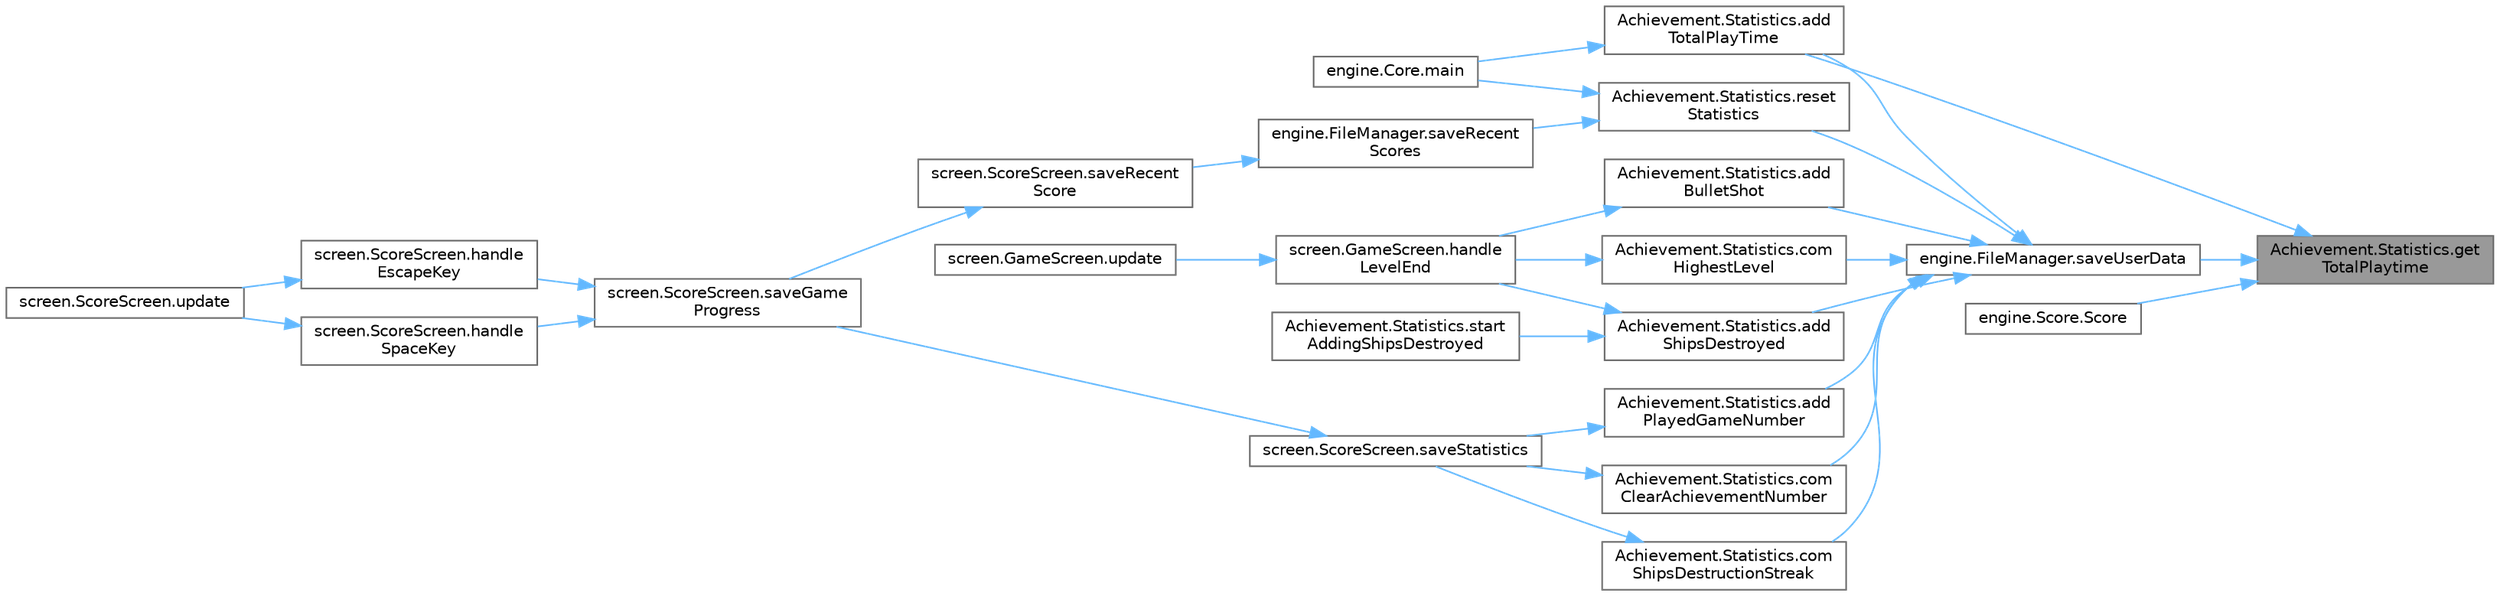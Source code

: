 digraph "Achievement.Statistics.getTotalPlaytime"
{
 // LATEX_PDF_SIZE
  bgcolor="transparent";
  edge [fontname=Helvetica,fontsize=10,labelfontname=Helvetica,labelfontsize=10];
  node [fontname=Helvetica,fontsize=10,shape=box,height=0.2,width=0.4];
  rankdir="RL";
  Node1 [id="Node000001",label="Achievement.Statistics.get\lTotalPlaytime",height=0.2,width=0.4,color="gray40", fillcolor="grey60", style="filled", fontcolor="black",tooltip=" "];
  Node1 -> Node2 [id="edge1_Node000001_Node000002",dir="back",color="steelblue1",style="solid",tooltip=" "];
  Node2 [id="Node000002",label="Achievement.Statistics.add\lTotalPlayTime",height=0.2,width=0.4,color="grey40", fillcolor="white", style="filled",URL="$class_achievement_1_1_statistics.html#a99f38e4d8621a9937c77465ae9e5527e",tooltip="Add the current game's playtime to the previous total playtime."];
  Node2 -> Node3 [id="edge2_Node000002_Node000003",dir="back",color="steelblue1",style="solid",tooltip=" "];
  Node3 [id="Node000003",label="engine.Core.main",height=0.2,width=0.4,color="grey40", fillcolor="white", style="filled",URL="$classengine_1_1_core.html#a57772a5de30ed8af04183baad8f1281e",tooltip="Test implementation."];
  Node1 -> Node4 [id="edge3_Node000001_Node000004",dir="back",color="steelblue1",style="solid",tooltip=" "];
  Node4 [id="Node000004",label="engine.FileManager.saveUserData",height=0.2,width=0.4,color="grey40", fillcolor="white", style="filled",URL="$classengine_1_1_file_manager.html#a65b46b7536594e0021ee5c7067c09416",tooltip="save userData(Statistics) to disk"];
  Node4 -> Node5 [id="edge4_Node000004_Node000005",dir="back",color="steelblue1",style="solid",tooltip=" "];
  Node5 [id="Node000005",label="Achievement.Statistics.add\lBulletShot",height=0.2,width=0.4,color="grey40", fillcolor="white", style="filled",URL="$class_achievement_1_1_statistics.html#a138bee76b4274699681e478a4737269e",tooltip="Add the number of bullets fired so far to the previous record."];
  Node5 -> Node6 [id="edge5_Node000005_Node000006",dir="back",color="steelblue1",style="solid",tooltip=" "];
  Node6 [id="Node000006",label="screen.GameScreen.handle\lLevelEnd",height=0.2,width=0.4,color="grey40", fillcolor="white", style="filled",URL="$classscreen_1_1_game_screen.html#a41e19e7b8b70f17d04c7787b81d5116c",tooltip=" "];
  Node6 -> Node7 [id="edge6_Node000006_Node000007",dir="back",color="steelblue1",style="solid",tooltip=" "];
  Node7 [id="Node000007",label="screen.GameScreen.update",height=0.2,width=0.4,color="grey40", fillcolor="white", style="filled",URL="$classscreen_1_1_game_screen.html#aea54bbc0cb5c6990c159be77532b94e0",tooltip="Updates the elements on screen and checks for events."];
  Node4 -> Node8 [id="edge7_Node000004_Node000008",dir="back",color="steelblue1",style="solid",tooltip=" "];
  Node8 [id="Node000008",label="Achievement.Statistics.add\lPlayedGameNumber",height=0.2,width=0.4,color="grey40", fillcolor="white", style="filled",URL="$class_achievement_1_1_statistics.html#a70c9ca387c795d149852dff0e7c298f2",tooltip="Add the number of games played."];
  Node8 -> Node9 [id="edge8_Node000008_Node000009",dir="back",color="steelblue1",style="solid",tooltip=" "];
  Node9 [id="Node000009",label="screen.ScoreScreen.saveStatistics",height=0.2,width=0.4,color="grey40", fillcolor="white", style="filled",URL="$classscreen_1_1_score_screen.html#a87b225983adb40984b69ee15b4dd5f93",tooltip="Saves the Player's Statistics."];
  Node9 -> Node10 [id="edge9_Node000009_Node000010",dir="back",color="steelblue1",style="solid",tooltip=" "];
  Node10 [id="Node000010",label="screen.ScoreScreen.saveGame\lProgress",height=0.2,width=0.4,color="grey40", fillcolor="white", style="filled",URL="$classscreen_1_1_score_screen.html#a41ff54b61e6d1d32adc72c07e2c3b3b6",tooltip=" "];
  Node10 -> Node11 [id="edge10_Node000010_Node000011",dir="back",color="steelblue1",style="solid",tooltip=" "];
  Node11 [id="Node000011",label="screen.ScoreScreen.handle\lEscapeKey",height=0.2,width=0.4,color="grey40", fillcolor="white", style="filled",URL="$classscreen_1_1_score_screen.html#a057479f036d6fbc727ae22c60f924d09",tooltip=" "];
  Node11 -> Node12 [id="edge11_Node000011_Node000012",dir="back",color="steelblue1",style="solid",tooltip=" "];
  Node12 [id="Node000012",label="screen.ScoreScreen.update",height=0.2,width=0.4,color="grey40", fillcolor="white", style="filled",URL="$classscreen_1_1_score_screen.html#a38e621d92395da75408301bb9873dbdf",tooltip="Updates the elements on screen and checks for events."];
  Node10 -> Node13 [id="edge12_Node000010_Node000013",dir="back",color="steelblue1",style="solid",tooltip=" "];
  Node13 [id="Node000013",label="screen.ScoreScreen.handle\lSpaceKey",height=0.2,width=0.4,color="grey40", fillcolor="white", style="filled",URL="$classscreen_1_1_score_screen.html#acbdd3f9cc0796d86422536b798d5c953",tooltip=" "];
  Node13 -> Node12 [id="edge13_Node000013_Node000012",dir="back",color="steelblue1",style="solid",tooltip=" "];
  Node4 -> Node14 [id="edge14_Node000004_Node000014",dir="back",color="steelblue1",style="solid",tooltip=" "];
  Node14 [id="Node000014",label="Achievement.Statistics.add\lShipsDestroyed",height=0.2,width=0.4,color="grey40", fillcolor="white", style="filled",URL="$class_achievement_1_1_statistics.html#a59564a449d79bf40b07d6bca1feab4f9",tooltip="Add the number of ships destroyed so far to the previous record."];
  Node14 -> Node6 [id="edge15_Node000014_Node000006",dir="back",color="steelblue1",style="solid",tooltip=" "];
  Node14 -> Node15 [id="edge16_Node000014_Node000015",dir="back",color="steelblue1",style="solid",tooltip=" "];
  Node15 [id="Node000015",label="Achievement.Statistics.start\lAddingShipsDestroyed",height=0.2,width=0.4,color="grey40", fillcolor="white", style="filled",URL="$class_achievement_1_1_statistics.html#abf85693bc6a7f785a02fad922acc9bcc",tooltip=" "];
  Node4 -> Node2 [id="edge17_Node000004_Node000002",dir="back",color="steelblue1",style="solid",tooltip=" "];
  Node4 -> Node16 [id="edge18_Node000004_Node000016",dir="back",color="steelblue1",style="solid",tooltip=" "];
  Node16 [id="Node000016",label="Achievement.Statistics.com\lClearAchievementNumber",height=0.2,width=0.4,color="grey40", fillcolor="white", style="filled",URL="$class_achievement_1_1_statistics.html#a046884caedaf90d798dc5bd6c65f80b7",tooltip="Compare the number of achievements cleared up to now with the number of achievements cleared after th..."];
  Node16 -> Node9 [id="edge19_Node000016_Node000009",dir="back",color="steelblue1",style="solid",tooltip=" "];
  Node4 -> Node17 [id="edge20_Node000004_Node000017",dir="back",color="steelblue1",style="solid",tooltip=" "];
  Node17 [id="Node000017",label="Achievement.Statistics.com\lHighestLevel",height=0.2,width=0.4,color="grey40", fillcolor="white", style="filled",URL="$class_achievement_1_1_statistics.html#ae59e3371feeb5c1e14d4640419c6ee37",tooltip="Compare the previously highest reached level with the currently reached level."];
  Node17 -> Node6 [id="edge21_Node000017_Node000006",dir="back",color="steelblue1",style="solid",tooltip=" "];
  Node4 -> Node18 [id="edge22_Node000004_Node000018",dir="back",color="steelblue1",style="solid",tooltip=" "];
  Node18 [id="Node000018",label="Achievement.Statistics.com\lShipsDestructionStreak",height=0.2,width=0.4,color="grey40", fillcolor="white", style="filled",URL="$class_achievement_1_1_statistics.html#a50c7a6face4c8543e72f56144d46ed5d",tooltip="Compare the current game's destruction streak with the high score for shipsDestructionStreak."];
  Node18 -> Node9 [id="edge23_Node000018_Node000009",dir="back",color="steelblue1",style="solid",tooltip=" "];
  Node4 -> Node19 [id="edge24_Node000004_Node000019",dir="back",color="steelblue1",style="solid",tooltip=" "];
  Node19 [id="Node000019",label="Achievement.Statistics.reset\lStatistics",height=0.2,width=0.4,color="grey40", fillcolor="white", style="filled",URL="$class_achievement_1_1_statistics.html#a2bc2b1895c2e715fc47423ac9e3c1377",tooltip=" "];
  Node19 -> Node3 [id="edge25_Node000019_Node000003",dir="back",color="steelblue1",style="solid",tooltip=" "];
  Node19 -> Node20 [id="edge26_Node000019_Node000020",dir="back",color="steelblue1",style="solid",tooltip=" "];
  Node20 [id="Node000020",label="engine.FileManager.saveRecent\lScores",height=0.2,width=0.4,color="grey40", fillcolor="white", style="filled",URL="$classengine_1_1_file_manager.html#a7b457940b2fc05ff5f3d141dc001ec5f",tooltip="Saves user recent scores to disk."];
  Node20 -> Node21 [id="edge27_Node000020_Node000021",dir="back",color="steelblue1",style="solid",tooltip=" "];
  Node21 [id="Node000021",label="screen.ScoreScreen.saveRecent\lScore",height=0.2,width=0.4,color="grey40", fillcolor="white", style="filled",URL="$classscreen_1_1_score_screen.html#acf1e5689ded9e3a788f24a32eae2e4d4",tooltip="Saves the score as a recent score."];
  Node21 -> Node10 [id="edge28_Node000021_Node000010",dir="back",color="steelblue1",style="solid",tooltip=" "];
  Node1 -> Node22 [id="edge29_Node000001_Node000022",dir="back",color="steelblue1",style="solid",tooltip=" "];
  Node22 [id="Node000022",label="engine.Score.Score",height=0.2,width=0.4,color="grey40", fillcolor="white", style="filled",URL="$classengine_1_1_score.html#acc256fcc6052900d26f4d11bf562fe91",tooltip="Constructor."];
}
